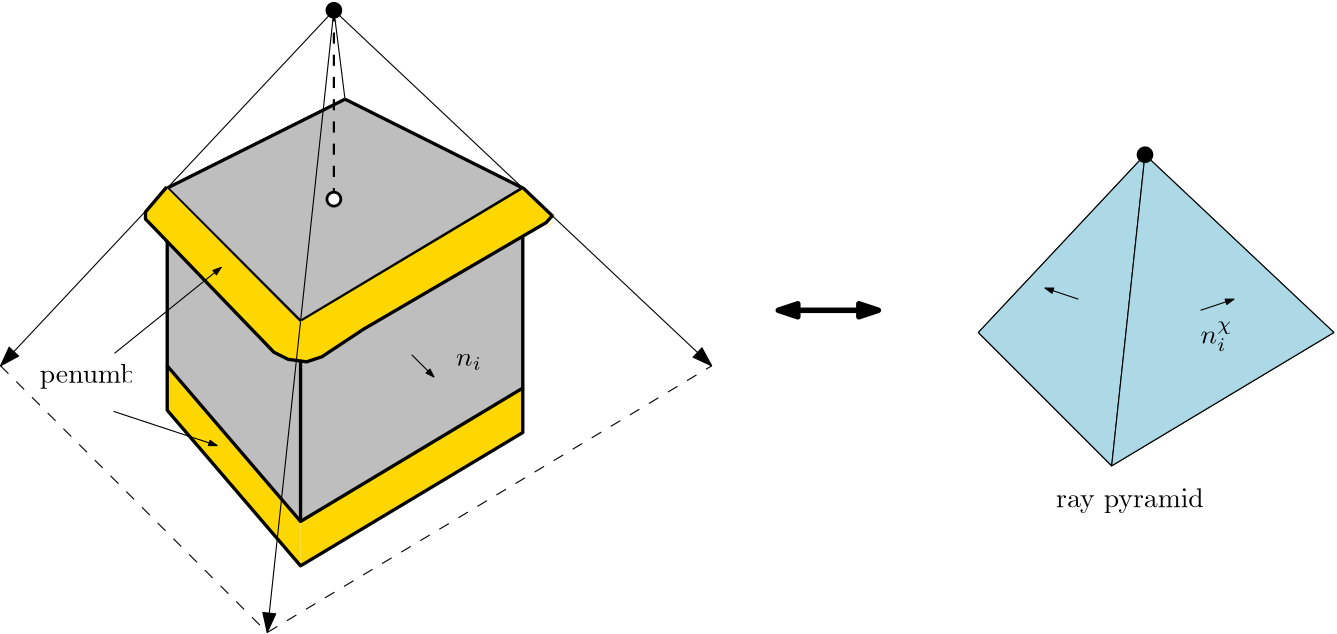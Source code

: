 <?xml version="1.0"?>
<!DOCTYPE ipe SYSTEM "ipe.dtd">
<ipe version="70206" creator="Ipe 7.2.7">
<info created="D:20181019155446" modified="D:20181019161435"/>
<ipestyle name="basic">
<symbol name="arrow/arc(spx)">
<path stroke="sym-stroke" fill="sym-stroke" pen="sym-pen">
0 0 m
-1 0.333 l
-1 -0.333 l
h
</path>
</symbol>
<symbol name="arrow/farc(spx)">
<path stroke="sym-stroke" fill="white" pen="sym-pen">
0 0 m
-1 0.333 l
-1 -0.333 l
h
</path>
</symbol>
<symbol name="arrow/ptarc(spx)">
<path stroke="sym-stroke" fill="sym-stroke" pen="sym-pen">
0 0 m
-1 0.333 l
-0.8 0 l
-1 -0.333 l
h
</path>
</symbol>
<symbol name="arrow/fptarc(spx)">
<path stroke="sym-stroke" fill="white" pen="sym-pen">
0 0 m
-1 0.333 l
-0.8 0 l
-1 -0.333 l
h
</path>
</symbol>
<symbol name="mark/circle(sx)" transformations="translations">
<path fill="sym-stroke">
0.6 0 0 0.6 0 0 e
0.4 0 0 0.4 0 0 e
</path>
</symbol>
<symbol name="mark/disk(sx)" transformations="translations">
<path fill="sym-stroke">
0.6 0 0 0.6 0 0 e
</path>
</symbol>
<symbol name="mark/fdisk(sfx)" transformations="translations">
<group>
<path fill="sym-fill">
0.5 0 0 0.5 0 0 e
</path>
<path fill="sym-stroke" fillrule="eofill">
0.6 0 0 0.6 0 0 e
0.4 0 0 0.4 0 0 e
</path>
</group>
</symbol>
<symbol name="mark/box(sx)" transformations="translations">
<path fill="sym-stroke" fillrule="eofill">
-0.6 -0.6 m
0.6 -0.6 l
0.6 0.6 l
-0.6 0.6 l
h
-0.4 -0.4 m
0.4 -0.4 l
0.4 0.4 l
-0.4 0.4 l
h
</path>
</symbol>
<symbol name="mark/square(sx)" transformations="translations">
<path fill="sym-stroke">
-0.6 -0.6 m
0.6 -0.6 l
0.6 0.6 l
-0.6 0.6 l
h
</path>
</symbol>
<symbol name="mark/fsquare(sfx)" transformations="translations">
<group>
<path fill="sym-fill">
-0.5 -0.5 m
0.5 -0.5 l
0.5 0.5 l
-0.5 0.5 l
h
</path>
<path fill="sym-stroke" fillrule="eofill">
-0.6 -0.6 m
0.6 -0.6 l
0.6 0.6 l
-0.6 0.6 l
h
-0.4 -0.4 m
0.4 -0.4 l
0.4 0.4 l
-0.4 0.4 l
h
</path>
</group>
</symbol>
<symbol name="mark/cross(sx)" transformations="translations">
<group>
<path fill="sym-stroke">
-0.43 -0.57 m
0.57 0.43 l
0.43 0.57 l
-0.57 -0.43 l
h
</path>
<path fill="sym-stroke">
-0.43 0.57 m
0.57 -0.43 l
0.43 -0.57 l
-0.57 0.43 l
h
</path>
</group>
</symbol>
<symbol name="arrow/fnormal(spx)">
<path stroke="sym-stroke" fill="white" pen="sym-pen">
0 0 m
-1 0.333 l
-1 -0.333 l
h
</path>
</symbol>
<symbol name="arrow/pointed(spx)">
<path stroke="sym-stroke" fill="sym-stroke" pen="sym-pen">
0 0 m
-1 0.333 l
-0.8 0 l
-1 -0.333 l
h
</path>
</symbol>
<symbol name="arrow/fpointed(spx)">
<path stroke="sym-stroke" fill="white" pen="sym-pen">
0 0 m
-1 0.333 l
-0.8 0 l
-1 -0.333 l
h
</path>
</symbol>
<symbol name="arrow/linear(spx)">
<path stroke="sym-stroke" pen="sym-pen">
-1 0.333 m
0 0 l
-1 -0.333 l
</path>
</symbol>
<symbol name="arrow/fdouble(spx)">
<path stroke="sym-stroke" fill="white" pen="sym-pen">
0 0 m
-1 0.333 l
-1 -0.333 l
h
-1 0 m
-2 0.333 l
-2 -0.333 l
h
</path>
</symbol>
<symbol name="arrow/double(spx)">
<path stroke="sym-stroke" fill="sym-stroke" pen="sym-pen">
0 0 m
-1 0.333 l
-1 -0.333 l
h
-1 0 m
-2 0.333 l
-2 -0.333 l
h
</path>
</symbol>
<pen name="heavier" value="0.8"/>
<pen name="fat" value="1.2"/>
<pen name="ultrafat" value="2"/>
<symbolsize name="large" value="5"/>
<symbolsize name="small" value="2"/>
<symbolsize name="tiny" value="1.1"/>
<arrowsize name="large" value="10"/>
<arrowsize name="small" value="5"/>
<arrowsize name="tiny" value="3"/>
<color name="red" value="1 0 0"/>
<color name="green" value="0 1 0"/>
<color name="blue" value="0 0 1"/>
<color name="yellow" value="1 1 0"/>
<color name="orange" value="1 0.647 0"/>
<color name="gold" value="1 0.843 0"/>
<color name="purple" value="0.627 0.125 0.941"/>
<color name="gray" value="0.745"/>
<color name="brown" value="0.647 0.165 0.165"/>
<color name="navy" value="0 0 0.502"/>
<color name="pink" value="1 0.753 0.796"/>
<color name="seagreen" value="0.18 0.545 0.341"/>
<color name="turquoise" value="0.251 0.878 0.816"/>
<color name="violet" value="0.933 0.51 0.933"/>
<color name="darkblue" value="0 0 0.545"/>
<color name="darkcyan" value="0 0.545 0.545"/>
<color name="darkgray" value="0.663"/>
<color name="darkgreen" value="0 0.392 0"/>
<color name="darkmagenta" value="0.545 0 0.545"/>
<color name="darkorange" value="1 0.549 0"/>
<color name="darkred" value="0.545 0 0"/>
<color name="lightblue" value="0.678 0.847 0.902"/>
<color name="lightcyan" value="0.878 1 1"/>
<color name="lightgray" value="0.827"/>
<color name="lightgreen" value="0.565 0.933 0.565"/>
<color name="lightyellow" value="1 1 0.878"/>
<dashstyle name="dashed" value="[4] 0"/>
<dashstyle name="dotted" value="[1 3] 0"/>
<dashstyle name="dash dotted" value="[4 2 1 2] 0"/>
<dashstyle name="dash dot dotted" value="[4 2 1 2 1 2] 0"/>
<textsize name="large" value="\large"/>
<textsize name="Large" value="\Large"/>
<textsize name="LARGE" value="\LARGE"/>
<textsize name="huge" value="\huge"/>
<textsize name="Huge" value="\Huge"/>
<textsize name="small" value="\small"/>
<textsize name="footnote" value="\footnotesize"/>
<textsize name="tiny" value="\tiny"/>
<textstyle name="center" begin="\begin{center}" end="\end{center}"/>
<textstyle name="itemize" begin="\begin{itemize}" end="\end{itemize}"/>
<textstyle name="item" begin="\begin{itemize}\item{}" end="\end{itemize}"/>
<gridsize name="4 pts" value="4"/>
<gridsize name="8 pts (~3 mm)" value="8"/>
<gridsize name="16 pts (~6 mm)" value="16"/>
<gridsize name="32 pts (~12 mm)" value="32"/>
<gridsize name="10 pts (~3.5 mm)" value="10"/>
<gridsize name="20 pts (~7 mm)" value="20"/>
<gridsize name="14 pts (~5 mm)" value="14"/>
<gridsize name="28 pts (~10 mm)" value="28"/>
<gridsize name="56 pts (~20 mm)" value="56"/>
<anglesize name="90 deg" value="90"/>
<anglesize name="60 deg" value="60"/>
<anglesize name="45 deg" value="45"/>
<anglesize name="30 deg" value="30"/>
<anglesize name="22.5 deg" value="22.5"/>
<opacity name="10%" value="0.1"/>
<opacity name="30%" value="0.3"/>
<opacity name="50%" value="0.5"/>
<opacity name="75%" value="0.75"/>
<tiling name="falling" angle="-60" step="4" width="1"/>
<tiling name="rising" angle="30" step="4" width="1"/>
</ipestyle>
<page>
<layer name="alpha"/>
<view layers="alpha" active="alpha"/>
<path layer="alpha" matrix="1 0 0 1 -8 12" fill="gold">
260 640 m
260 624 l
180 576 l
180 592 l
</path>
<path matrix="1 0 0 1 -8 12" fill="gold">
132 648 m
132 632 l
180 576 l
180 592 l
132 648 l
</path>
<path matrix="1 0 0 1 36 48" stroke="gray" fill="gray" pen="fat">
136 628 m
136 556 l
216 676 l
136 628 l
</path>
<path matrix="1 0 0 1 -68 52" stroke="black" fill="gray" pen="fat">
192 672 m
192 608 l
240 552 l
240 624 l
</path>
<path matrix="1 0 0 1 -68 52" stroke="black" fill="gray" pen="fat">
320 672 m
320 600 l
240 552 l
</path>
<path matrix="1 0 0 1 -68 52" stroke="black" fill="gray" pen="fat">
256 704 m
192 672 l
240 624 l
320 672 l
256 704 l
</path>
<path matrix="1 0 0 1 -64 52" stroke="black" dash="dashed" pen="heavier">
248 736 m
248 668 l
</path>
<use matrix="1 0 0 1 -8 12" name="mark/disk(sx)" pos="192 776" size="large" stroke="black"/>
<path matrix="1 0 0 1 -8 12" stroke="black">
192 776 m
260 712 l
</path>
<path matrix="1 0 0 1 -8 12" stroke="black">
192 776 m
180 664 l
</path>
<path matrix="1 0 0 1 -8 12" stroke="black">
192 776 m
132 712 l
</path>
<path matrix="1 0 0 1 -8 12" stroke="black">
192 776 m
196 744 l
</path>
<use matrix="1 0 0 1 -8 12" name="mark/fdisk(sfx)" pos="192 708" size="large" stroke="black" fill="white"/>
<path matrix="1 0 0 1 -8.09277 12.1535" fill="gold">
169.491 654.099 m
14.6174 0 0 14.6174 180.193 664.055 188.307 651.896 a
</path>
<path matrix="1 0 0 1 -8 12" fill="gold">
267.762 697.499 m
16.0912 0 0 16.0912 260.117 711.658 271.908 700.707 a
</path>
<path matrix="1 0 0 1 -7.94732 11.8488" fill="gold">
180.256 664.439 m
170.22 653.889 l
188.013 652.075 l
180.398 664.397 l
</path>
<path matrix="1 0 0 1 -8 12" fill="gold">
187.499 652.184 m
268.108 698.91 l
270.862 701.725 l
259.981 711.57 l
180.488 664.078 l
188.06 652.15 l
</path>
<path matrix="1 0 0 1 -8.24509 12.0802" fill="gold">
170.227 654.013 m
125.153 700.326 l
124.539 702.319 l
124.386 703.653 l
131.968 712.119 l
180.195 663.537 l
169.885 653.886 l
</path>
<path matrix="1 0 0 1 -8 12" fill="gold">
169.328 655.101 m
171.561 652.751 l
180.256 663.245 l
178.065 665.182 l
169.128 655.074 l
</path>
<path matrix="1 0 0 1 -8 12" fill="gold">
179.719 663.252 m
182.562 664.764 l
189.707 653.848 l
190.113 653.589 l
187.782 651.989 l
179.591 663.349 l
</path>
<path matrix="1 0 0 1 -8 12" stroke="black" pen="fat">
131.773 712.359 m
124.179 703.394 l
124.179 700.854 l
170.406 652.896 l
175.526 650.342 l
182.172 649.447 l
187.673 651.26 l
202.671 661.2 l
268.425 699.571 l
270.608 702.035 l
260.35 711.817 l
260.201 711.89 l
</path>
<path matrix="1 0 0 1 -8 12" stroke="black" pen="fat">
132 648 m
132 632 l
180 576 l
260 624 l
260 640 l
</path>
<path matrix="1 0 0 1 -20 -100" stroke="black" arrow="normal/normal">
192 776 m
180 664 l
</path>
<path matrix="1 0 0 1 60 -52" stroke="black" arrow="normal/normal">
192 776 m
260 712 l
</path>
<path matrix="1 0 0 1 -68 -52" stroke="black" arrow="normal/normal">
192 776 m
132 712 l
</path>
<path matrix="1 0 0 1 -8 12" stroke="black" arrow="normal/tiny">
113.03 652.51 m
151.413 683.447 l
</path>
<text matrix="1 0 0 1 -10.0329 19.6792" transformations="translations" pos="88.1283 641.154" stroke="black" type="minipage" width="32.8812" height="6.926" depth="1.93" valign="top">penumbra</text>
<path matrix="1 0 0 1 -8 12" stroke="black" arrow="normal/tiny">
112.65 631.606 m
149.962 619.296 l
</path>
<path matrix="1 0 0 1 284 -40" stroke="black">
192 776 m
260 712 l
</path>
<path matrix="1 0 0 1 284 -40" stroke="black">
192 776 m
180 664 l
</path>
<path matrix="1 0 0 1 284 -40" stroke="black">
192 776 m
132 712 l
</path>
<path matrix="1 0 0 1 20 -4" stroke="black">
396 676 m
444 628 l
524 676 l
</path>
<path matrix="1 0 0 1 20 -4" stroke="black" fill="lightblue">
456 740 m
396 676 l
444 628 l
456 740 l
</path>
<path matrix="1 0 0 1 20 -4" stroke="black" fill="lightblue">
456 740 m
444 628 l
524 676 l
456 740 l
</path>
<path matrix="1 0 0 1 20 -4" stroke="black" fill="lightblue" arrow="normal/tiny">
432 688 m
420 692 l
</path>
<path matrix="1 0 0 1 20 -4" stroke="black" fill="lightblue" arrow="normal/tiny">
476 684 m
488 688 l
</path>
<text matrix="1 0 0 1 68 -32" transformations="translations" pos="428 700" stroke="black" type="label" width="11.456" height="7.787" depth="2.78" valign="baseline" style="math">n^\chi_i</text>
<path stroke="black" fill="lightblue" pen="ultrafat" arrow="normal/normal" rarrow="normal/normal">
344 680 m
380 680 l
</path>
<path stroke="black" dash="dashed">
64 660 m
160 564 l
320 660 l
</path>
<use name="mark/disk(sx)" pos="476 736" size="large" stroke="black"/>
<text matrix="1 0 0 1 4 8" transformations="translations" pos="440 608" stroke="black" type="minipage" width="100" height="6.926" depth="1.93" valign="top">ray pyramid</text>
<path stroke="black" arrow="normal/tiny">
212 664 m
220 656 l
</path>
<text transformations="translations" pos="228 660" stroke="black" type="label" width="9.297" height="4.294" depth="1.49" valign="baseline" style="math">n_i</text>
</page>
</ipe>
